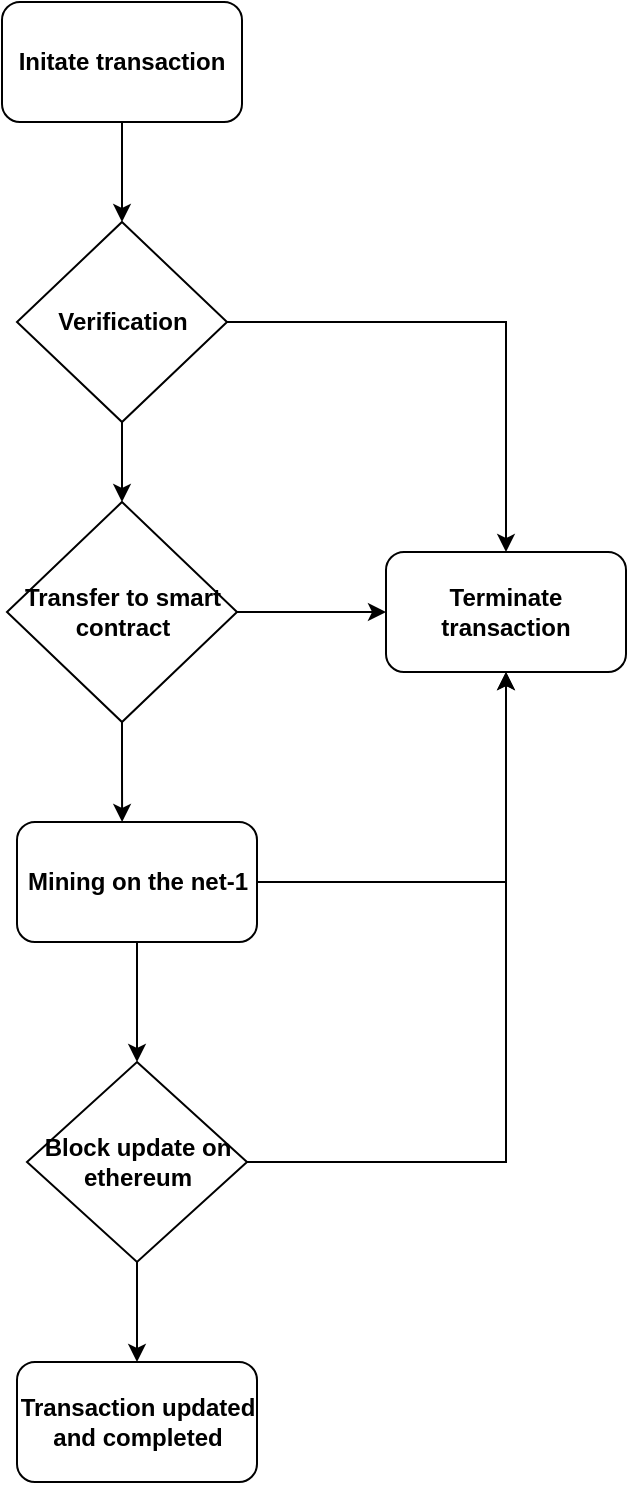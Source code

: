 <mxfile version="20.1.2" type="github">
  <diagram id="C5RBs43oDa-KdzZeNtuy" name="Page-1">
    <mxGraphModel dx="1278" dy="528" grid="1" gridSize="10" guides="1" tooltips="1" connect="1" arrows="1" fold="1" page="1" pageScale="1" pageWidth="827" pageHeight="1169" math="0" shadow="0">
      <root>
        <mxCell id="WIyWlLk6GJQsqaUBKTNV-0" />
        <mxCell id="WIyWlLk6GJQsqaUBKTNV-1" parent="WIyWlLk6GJQsqaUBKTNV-0" />
        <mxCell id="eRM0PGZUXul2aLHy9KlM-10" style="edgeStyle=orthogonalEdgeStyle;rounded=0;orthogonalLoop=1;jettySize=auto;html=1;" parent="WIyWlLk6GJQsqaUBKTNV-1" source="eRM0PGZUXul2aLHy9KlM-1" target="eRM0PGZUXul2aLHy9KlM-2" edge="1">
          <mxGeometry relative="1" as="geometry" />
        </mxCell>
        <mxCell id="eRM0PGZUXul2aLHy9KlM-1" value="&lt;b&gt;Initate transaction&lt;/b&gt;" style="rounded=1;whiteSpace=wrap;html=1;" parent="WIyWlLk6GJQsqaUBKTNV-1" vertex="1">
          <mxGeometry x="635" y="80" width="120" height="60" as="geometry" />
        </mxCell>
        <mxCell id="eRM0PGZUXul2aLHy9KlM-12" style="edgeStyle=orthogonalEdgeStyle;rounded=0;orthogonalLoop=1;jettySize=auto;html=1;entryX=0.5;entryY=0;entryDx=0;entryDy=0;" parent="WIyWlLk6GJQsqaUBKTNV-1" source="eRM0PGZUXul2aLHy9KlM-2" target="eRM0PGZUXul2aLHy9KlM-6" edge="1">
          <mxGeometry relative="1" as="geometry">
            <mxPoint x="820" y="240" as="targetPoint" />
          </mxGeometry>
        </mxCell>
        <mxCell id="eRM0PGZUXul2aLHy9KlM-13" style="edgeStyle=orthogonalEdgeStyle;rounded=0;orthogonalLoop=1;jettySize=auto;html=1;entryX=0.5;entryY=0;entryDx=0;entryDy=0;" parent="WIyWlLk6GJQsqaUBKTNV-1" source="eRM0PGZUXul2aLHy9KlM-2" target="eRM0PGZUXul2aLHy9KlM-3" edge="1">
          <mxGeometry relative="1" as="geometry" />
        </mxCell>
        <mxCell id="eRM0PGZUXul2aLHy9KlM-2" value="&lt;b&gt;Verification&lt;/b&gt;" style="rhombus;whiteSpace=wrap;html=1;" parent="WIyWlLk6GJQsqaUBKTNV-1" vertex="1">
          <mxGeometry x="642.5" y="190" width="105" height="100" as="geometry" />
        </mxCell>
        <mxCell id="eRM0PGZUXul2aLHy9KlM-14" style="edgeStyle=orthogonalEdgeStyle;rounded=0;orthogonalLoop=1;jettySize=auto;html=1;" parent="WIyWlLk6GJQsqaUBKTNV-1" source="eRM0PGZUXul2aLHy9KlM-3" target="eRM0PGZUXul2aLHy9KlM-6" edge="1">
          <mxGeometry relative="1" as="geometry" />
        </mxCell>
        <mxCell id="eRM0PGZUXul2aLHy9KlM-15" style="edgeStyle=orthogonalEdgeStyle;rounded=0;orthogonalLoop=1;jettySize=auto;html=1;entryX=0.438;entryY=0;entryDx=0;entryDy=0;entryPerimeter=0;" parent="WIyWlLk6GJQsqaUBKTNV-1" source="eRM0PGZUXul2aLHy9KlM-3" target="eRM0PGZUXul2aLHy9KlM-4" edge="1">
          <mxGeometry relative="1" as="geometry" />
        </mxCell>
        <mxCell id="eRM0PGZUXul2aLHy9KlM-3" value="&lt;b&gt;Transfer to smart contract&lt;/b&gt;" style="rhombus;whiteSpace=wrap;html=1;" parent="WIyWlLk6GJQsqaUBKTNV-1" vertex="1">
          <mxGeometry x="637.5" y="330" width="115" height="110" as="geometry" />
        </mxCell>
        <mxCell id="eRM0PGZUXul2aLHy9KlM-18" style="edgeStyle=orthogonalEdgeStyle;rounded=0;orthogonalLoop=1;jettySize=auto;html=1;" parent="WIyWlLk6GJQsqaUBKTNV-1" source="eRM0PGZUXul2aLHy9KlM-4" edge="1">
          <mxGeometry relative="1" as="geometry">
            <mxPoint x="702.5" y="610" as="targetPoint" />
          </mxGeometry>
        </mxCell>
        <mxCell id="eRM0PGZUXul2aLHy9KlM-21" style="edgeStyle=orthogonalEdgeStyle;rounded=0;orthogonalLoop=1;jettySize=auto;html=1;entryX=0.5;entryY=1;entryDx=0;entryDy=0;" parent="WIyWlLk6GJQsqaUBKTNV-1" source="eRM0PGZUXul2aLHy9KlM-4" target="eRM0PGZUXul2aLHy9KlM-6" edge="1">
          <mxGeometry relative="1" as="geometry">
            <mxPoint x="890" y="520" as="targetPoint" />
          </mxGeometry>
        </mxCell>
        <mxCell id="eRM0PGZUXul2aLHy9KlM-4" value="&lt;b&gt;Mining on the net-1&lt;/b&gt;" style="rounded=1;whiteSpace=wrap;html=1;" parent="WIyWlLk6GJQsqaUBKTNV-1" vertex="1">
          <mxGeometry x="642.5" y="490" width="120" height="60" as="geometry" />
        </mxCell>
        <mxCell id="eRM0PGZUXul2aLHy9KlM-6" value="&lt;b&gt;Terminate transaction&lt;/b&gt;" style="rounded=1;whiteSpace=wrap;html=1;" parent="WIyWlLk6GJQsqaUBKTNV-1" vertex="1">
          <mxGeometry x="827" y="355" width="120" height="60" as="geometry" />
        </mxCell>
        <mxCell id="eRM0PGZUXul2aLHy9KlM-19" style="edgeStyle=orthogonalEdgeStyle;rounded=0;orthogonalLoop=1;jettySize=auto;html=1;entryX=0.5;entryY=0;entryDx=0;entryDy=0;" parent="WIyWlLk6GJQsqaUBKTNV-1" source="eRM0PGZUXul2aLHy9KlM-7" target="eRM0PGZUXul2aLHy9KlM-9" edge="1">
          <mxGeometry relative="1" as="geometry" />
        </mxCell>
        <mxCell id="eRM0PGZUXul2aLHy9KlM-20" style="edgeStyle=orthogonalEdgeStyle;rounded=0;orthogonalLoop=1;jettySize=auto;html=1;entryX=0.5;entryY=1;entryDx=0;entryDy=0;" parent="WIyWlLk6GJQsqaUBKTNV-1" source="eRM0PGZUXul2aLHy9KlM-7" target="eRM0PGZUXul2aLHy9KlM-6" edge="1">
          <mxGeometry relative="1" as="geometry" />
        </mxCell>
        <mxCell id="eRM0PGZUXul2aLHy9KlM-7" value="&lt;b&gt;Block update on ethereum&lt;/b&gt;" style="rhombus;whiteSpace=wrap;html=1;" parent="WIyWlLk6GJQsqaUBKTNV-1" vertex="1">
          <mxGeometry x="647.5" y="610" width="110" height="100" as="geometry" />
        </mxCell>
        <mxCell id="eRM0PGZUXul2aLHy9KlM-9" value="&lt;b&gt;Transaction updated and completed&lt;/b&gt;" style="rounded=1;whiteSpace=wrap;html=1;" parent="WIyWlLk6GJQsqaUBKTNV-1" vertex="1">
          <mxGeometry x="642.5" y="760" width="120" height="60" as="geometry" />
        </mxCell>
      </root>
    </mxGraphModel>
  </diagram>
</mxfile>
